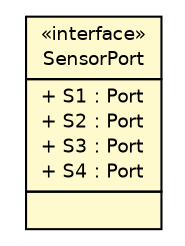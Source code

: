 #!/usr/local/bin/dot
#
# Class diagram 
# Generated by UMLGraph version R5_6-24-gf6e263 (http://www.umlgraph.org/)
#

digraph G {
	edge [fontname="Helvetica",fontsize=10,labelfontname="Helvetica",labelfontsize=10];
	node [fontname="Helvetica",fontsize=10,shape=plaintext];
	nodesep=0.25;
	ranksep=0.5;
	// lejos.hardware.port.SensorPort
	c8395 [label=<<table title="lejos.hardware.port.SensorPort" border="0" cellborder="1" cellspacing="0" cellpadding="2" port="p" bgcolor="lemonChiffon" href="./SensorPort.html">
		<tr><td><table border="0" cellspacing="0" cellpadding="1">
<tr><td align="center" balign="center"> &#171;interface&#187; </td></tr>
<tr><td align="center" balign="center"> SensorPort </td></tr>
		</table></td></tr>
		<tr><td><table border="0" cellspacing="0" cellpadding="1">
<tr><td align="left" balign="left"> + S1 : Port </td></tr>
<tr><td align="left" balign="left"> + S2 : Port </td></tr>
<tr><td align="left" balign="left"> + S3 : Port </td></tr>
<tr><td align="left" balign="left"> + S4 : Port </td></tr>
		</table></td></tr>
		<tr><td><table border="0" cellspacing="0" cellpadding="1">
<tr><td align="left" balign="left">  </td></tr>
		</table></td></tr>
		</table>>, URL="./SensorPort.html", fontname="Helvetica", fontcolor="black", fontsize=9.0];
}

